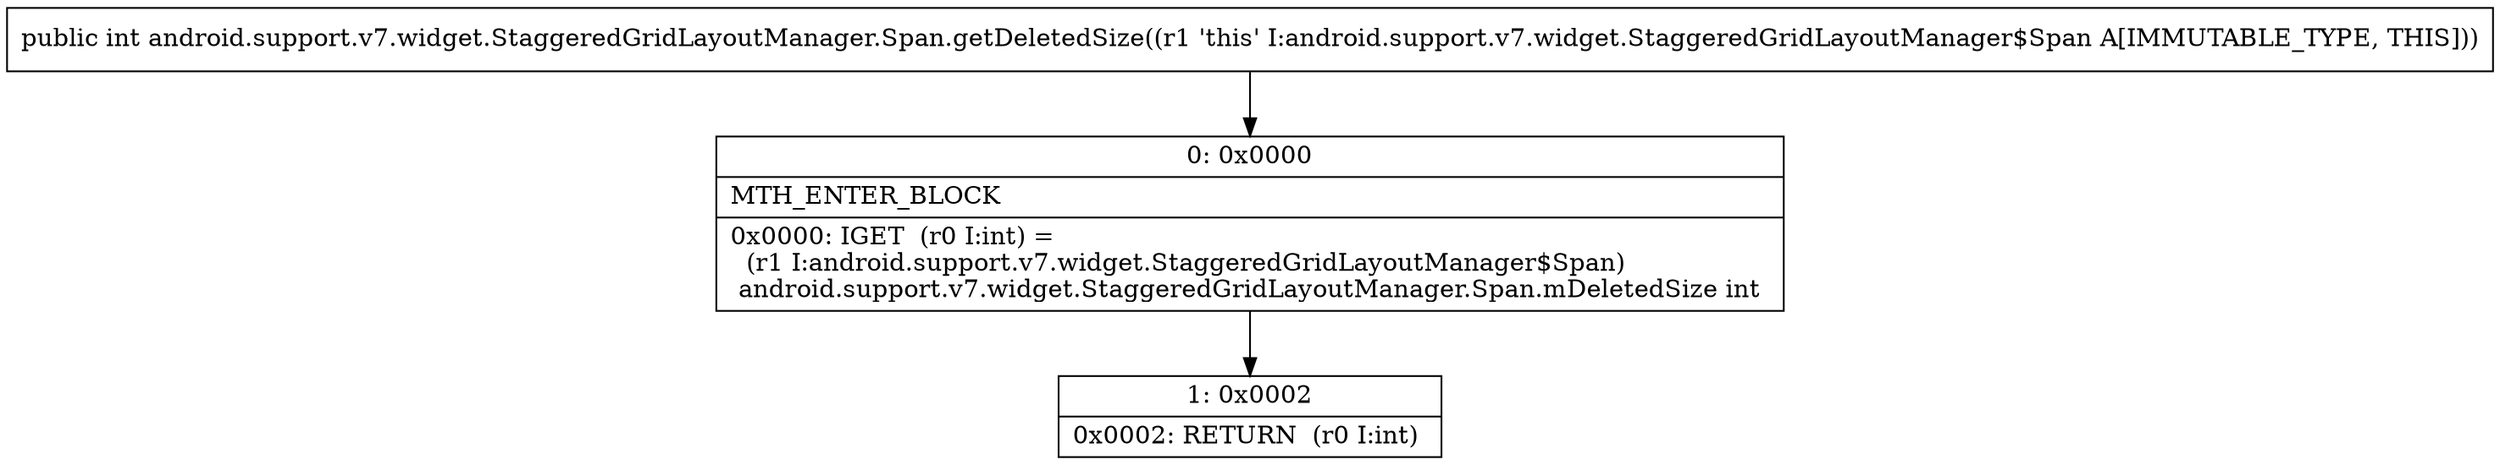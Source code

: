 digraph "CFG forandroid.support.v7.widget.StaggeredGridLayoutManager.Span.getDeletedSize()I" {
Node_0 [shape=record,label="{0\:\ 0x0000|MTH_ENTER_BLOCK\l|0x0000: IGET  (r0 I:int) = \l  (r1 I:android.support.v7.widget.StaggeredGridLayoutManager$Span)\l android.support.v7.widget.StaggeredGridLayoutManager.Span.mDeletedSize int \l}"];
Node_1 [shape=record,label="{1\:\ 0x0002|0x0002: RETURN  (r0 I:int) \l}"];
MethodNode[shape=record,label="{public int android.support.v7.widget.StaggeredGridLayoutManager.Span.getDeletedSize((r1 'this' I:android.support.v7.widget.StaggeredGridLayoutManager$Span A[IMMUTABLE_TYPE, THIS])) }"];
MethodNode -> Node_0;
Node_0 -> Node_1;
}

